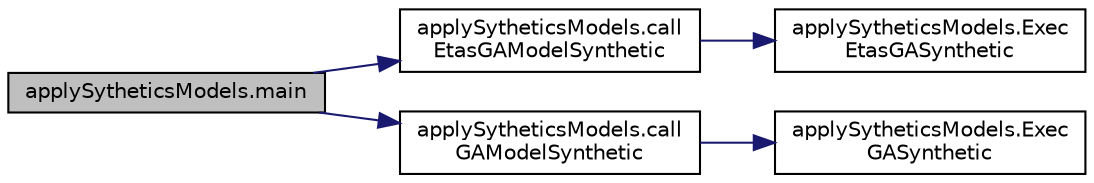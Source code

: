 digraph "applySytheticsModels.main"
{
  edge [fontname="Helvetica",fontsize="10",labelfontname="Helvetica",labelfontsize="10"];
  node [fontname="Helvetica",fontsize="10",shape=record];
  rankdir="LR";
  Node18 [label="applySytheticsModels.main",height=0.2,width=0.4,color="black", fillcolor="grey75", style="filled", fontcolor="black"];
  Node18 -> Node19 [color="midnightblue",fontsize="10",style="solid",fontname="Helvetica"];
  Node19 [label="applySytheticsModels.call\lEtasGAModelSynthetic",height=0.2,width=0.4,color="black", fillcolor="white", style="filled",URL="$namespaceapply_sythetics_models.html#a939bc636ebda6554a521c6b59018b418"];
  Node19 -> Node20 [color="midnightblue",fontsize="10",style="solid",fontname="Helvetica"];
  Node20 [label="applySytheticsModels.Exec\lEtasGASynthetic",height=0.2,width=0.4,color="black", fillcolor="white", style="filled",URL="$namespaceapply_sythetics_models.html#a6a5fa223090e2fa7094ec119c576f6eb"];
  Node18 -> Node21 [color="midnightblue",fontsize="10",style="solid",fontname="Helvetica"];
  Node21 [label="applySytheticsModels.call\lGAModelSynthetic",height=0.2,width=0.4,color="black", fillcolor="white", style="filled",URL="$namespaceapply_sythetics_models.html#a79233a58d0e9a42597d89513d2149454"];
  Node21 -> Node22 [color="midnightblue",fontsize="10",style="solid",fontname="Helvetica"];
  Node22 [label="applySytheticsModels.Exec\lGASynthetic",height=0.2,width=0.4,color="black", fillcolor="white", style="filled",URL="$namespaceapply_sythetics_models.html#a2d73b275f7513fce9beb30dc8ff7d806"];
}

